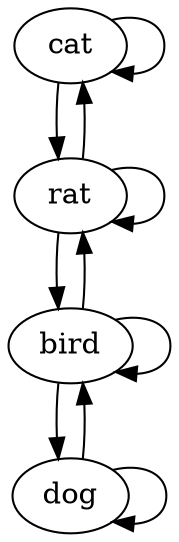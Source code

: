 digraph G {
    cat -> cat
    cat -> rat
    rat -> cat
    rat -> rat 
    rat -> bird
    bird -> rat
    bird -> bird
    bird -> dog
    dog -> bird
    dog -> dog
}